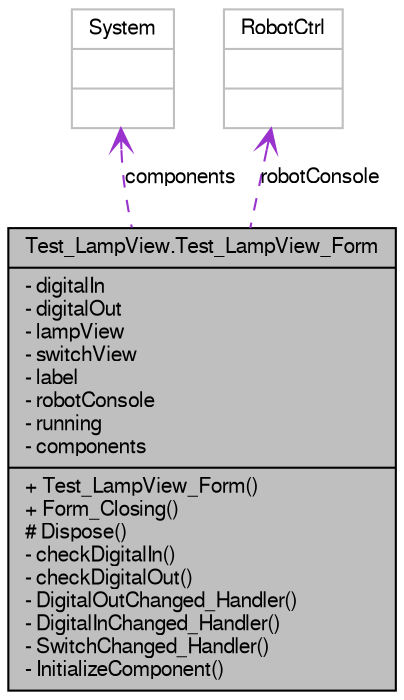 digraph G
{
  edge [fontname="FreeSans",fontsize="10",labelfontname="FreeSans",labelfontsize="10"];
  node [fontname="FreeSans",fontsize="10",shape=record];
  Node1 [label="{Test_LampView.Test_LampView_Form\n|- digitalIn\l- digitalOut\l- lampView\l- switchView\l- label\l- robotConsole\l- running\l- components\l|+ Test_LampView_Form()\l+ Form_Closing()\l# Dispose()\l- checkDigitalIn()\l- checkDigitalOut()\l- DigitalOutChanged_Handler()\l- DigitalInChanged_Handler()\l- SwitchChanged_Handler()\l- InitializeComponent()\l}",height=0.2,width=0.4,color="black", fillcolor="grey75", style="filled" fontcolor="black"];
  Node2 -> Node1 [dir=back,color="darkorchid3",fontsize="10",style="dashed",label="components",arrowtail="open"];
  Node2 [label="{System\n||}",height=0.2,width=0.4,color="grey75", fillcolor="white", style="filled"];
  Node3 -> Node1 [dir=back,color="darkorchid3",fontsize="10",style="dashed",label="robotConsole",arrowtail="open"];
  Node3 [label="{RobotCtrl\n||}",height=0.2,width=0.4,color="grey75", fillcolor="white", style="filled"];
}
